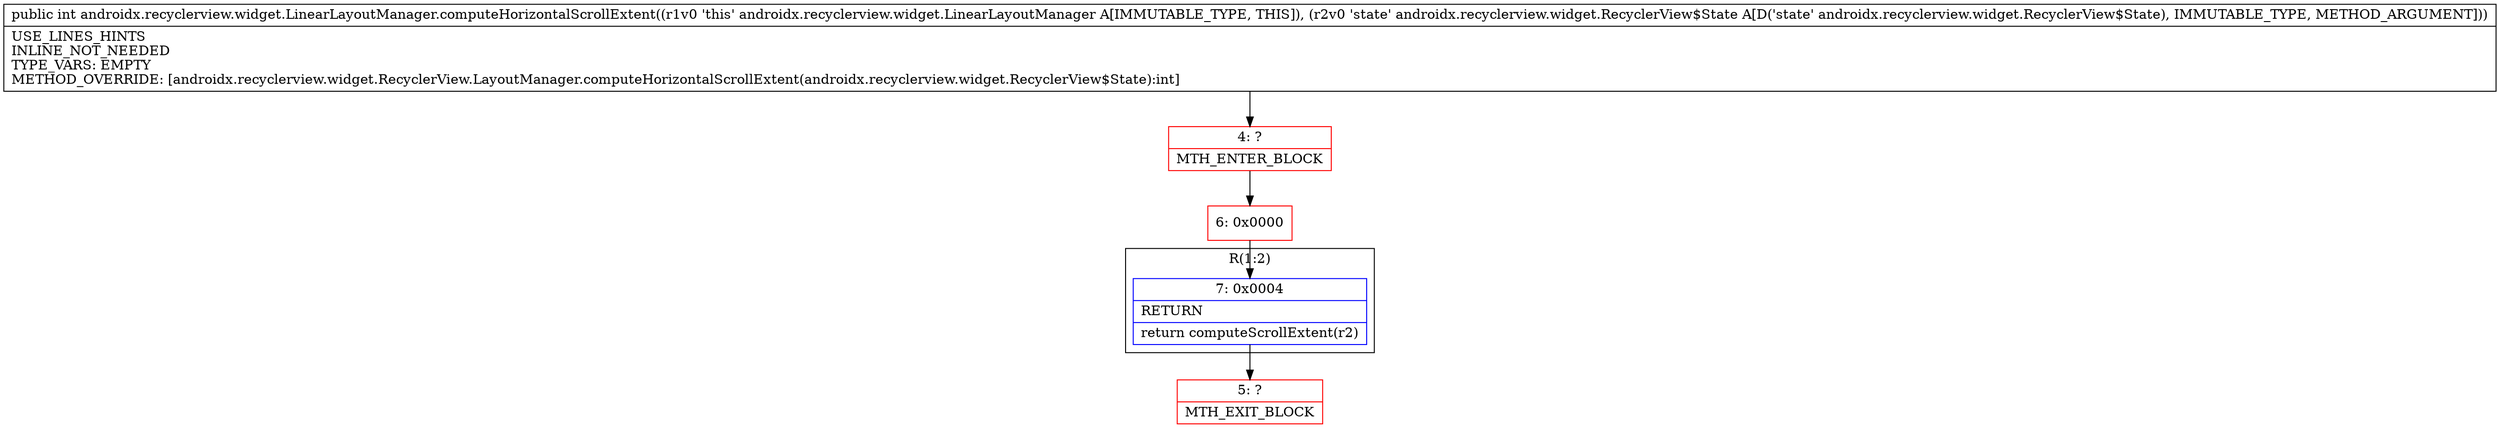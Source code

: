 digraph "CFG forandroidx.recyclerview.widget.LinearLayoutManager.computeHorizontalScrollExtent(Landroidx\/recyclerview\/widget\/RecyclerView$State;)I" {
subgraph cluster_Region_136733400 {
label = "R(1:2)";
node [shape=record,color=blue];
Node_7 [shape=record,label="{7\:\ 0x0004|RETURN\l|return computeScrollExtent(r2)\l}"];
}
Node_4 [shape=record,color=red,label="{4\:\ ?|MTH_ENTER_BLOCK\l}"];
Node_6 [shape=record,color=red,label="{6\:\ 0x0000}"];
Node_5 [shape=record,color=red,label="{5\:\ ?|MTH_EXIT_BLOCK\l}"];
MethodNode[shape=record,label="{public int androidx.recyclerview.widget.LinearLayoutManager.computeHorizontalScrollExtent((r1v0 'this' androidx.recyclerview.widget.LinearLayoutManager A[IMMUTABLE_TYPE, THIS]), (r2v0 'state' androidx.recyclerview.widget.RecyclerView$State A[D('state' androidx.recyclerview.widget.RecyclerView$State), IMMUTABLE_TYPE, METHOD_ARGUMENT]))  | USE_LINES_HINTS\lINLINE_NOT_NEEDED\lTYPE_VARS: EMPTY\lMETHOD_OVERRIDE: [androidx.recyclerview.widget.RecyclerView.LayoutManager.computeHorizontalScrollExtent(androidx.recyclerview.widget.RecyclerView$State):int]\l}"];
MethodNode -> Node_4;Node_7 -> Node_5;
Node_4 -> Node_6;
Node_6 -> Node_7;
}

